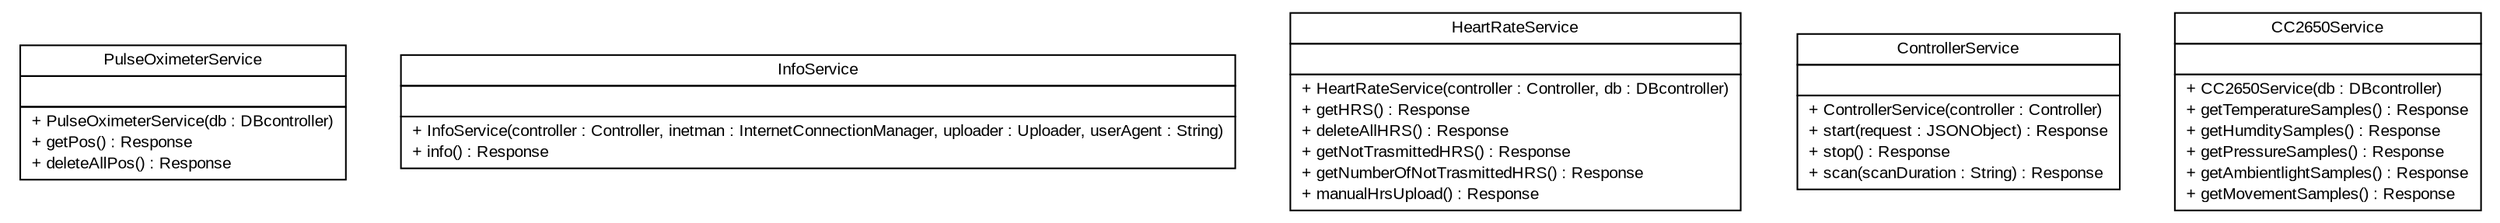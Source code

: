 #!/usr/local/bin/dot
#
# Class diagram 
# Generated by UMLGraph version R5_6 (http://www.umlgraph.org/)
#

digraph G {
	edge [fontname="arial",fontsize=10,labelfontname="arial",labelfontsize=10];
	node [fontname="arial",fontsize=10,shape=plaintext];
	nodesep=0.25;
	ranksep=0.5;
	// de.fhg.fit.biomos.sensorplatform.restservices.PulseOximeterService
	c189 [label=<<table title="de.fhg.fit.biomos.sensorplatform.restservices.PulseOximeterService" border="0" cellborder="1" cellspacing="0" cellpadding="2" port="p" href="./PulseOximeterService.html">
		<tr><td><table border="0" cellspacing="0" cellpadding="1">
<tr><td align="center" balign="center"> PulseOximeterService </td></tr>
		</table></td></tr>
		<tr><td><table border="0" cellspacing="0" cellpadding="1">
<tr><td align="left" balign="left">  </td></tr>
		</table></td></tr>
		<tr><td><table border="0" cellspacing="0" cellpadding="1">
<tr><td align="left" balign="left"> + PulseOximeterService(db : DBcontroller) </td></tr>
<tr><td align="left" balign="left"> + getPos() : Response </td></tr>
<tr><td align="left" balign="left"> + deleteAllPos() : Response </td></tr>
		</table></td></tr>
		</table>>, URL="./PulseOximeterService.html", fontname="arial", fontcolor="black", fontsize=10.0];
	// de.fhg.fit.biomos.sensorplatform.restservices.InfoService
	c190 [label=<<table title="de.fhg.fit.biomos.sensorplatform.restservices.InfoService" border="0" cellborder="1" cellspacing="0" cellpadding="2" port="p" href="./InfoService.html">
		<tr><td><table border="0" cellspacing="0" cellpadding="1">
<tr><td align="center" balign="center"> InfoService </td></tr>
		</table></td></tr>
		<tr><td><table border="0" cellspacing="0" cellpadding="1">
<tr><td align="left" balign="left">  </td></tr>
		</table></td></tr>
		<tr><td><table border="0" cellspacing="0" cellpadding="1">
<tr><td align="left" balign="left"> + InfoService(controller : Controller, inetman : InternetConnectionManager, uploader : Uploader, userAgent : String) </td></tr>
<tr><td align="left" balign="left"> + info() : Response </td></tr>
		</table></td></tr>
		</table>>, URL="./InfoService.html", fontname="arial", fontcolor="black", fontsize=10.0];
	// de.fhg.fit.biomos.sensorplatform.restservices.HeartRateService
	c191 [label=<<table title="de.fhg.fit.biomos.sensorplatform.restservices.HeartRateService" border="0" cellborder="1" cellspacing="0" cellpadding="2" port="p" href="./HeartRateService.html">
		<tr><td><table border="0" cellspacing="0" cellpadding="1">
<tr><td align="center" balign="center"> HeartRateService </td></tr>
		</table></td></tr>
		<tr><td><table border="0" cellspacing="0" cellpadding="1">
<tr><td align="left" balign="left">  </td></tr>
		</table></td></tr>
		<tr><td><table border="0" cellspacing="0" cellpadding="1">
<tr><td align="left" balign="left"> + HeartRateService(controller : Controller, db : DBcontroller) </td></tr>
<tr><td align="left" balign="left"> + getHRS() : Response </td></tr>
<tr><td align="left" balign="left"> + deleteAllHRS() : Response </td></tr>
<tr><td align="left" balign="left"> + getNotTrasmittedHRS() : Response </td></tr>
<tr><td align="left" balign="left"> + getNumberOfNotTrasmittedHRS() : Response </td></tr>
<tr><td align="left" balign="left"> + manualHrsUpload() : Response </td></tr>
		</table></td></tr>
		</table>>, URL="./HeartRateService.html", fontname="arial", fontcolor="black", fontsize=10.0];
	// de.fhg.fit.biomos.sensorplatform.restservices.ControllerService
	c192 [label=<<table title="de.fhg.fit.biomos.sensorplatform.restservices.ControllerService" border="0" cellborder="1" cellspacing="0" cellpadding="2" port="p" href="./ControllerService.html">
		<tr><td><table border="0" cellspacing="0" cellpadding="1">
<tr><td align="center" balign="center"> ControllerService </td></tr>
		</table></td></tr>
		<tr><td><table border="0" cellspacing="0" cellpadding="1">
<tr><td align="left" balign="left">  </td></tr>
		</table></td></tr>
		<tr><td><table border="0" cellspacing="0" cellpadding="1">
<tr><td align="left" balign="left"> + ControllerService(controller : Controller) </td></tr>
<tr><td align="left" balign="left"> + start(request : JSONObject) : Response </td></tr>
<tr><td align="left" balign="left"> + stop() : Response </td></tr>
<tr><td align="left" balign="left"> + scan(scanDuration : String) : Response </td></tr>
		</table></td></tr>
		</table>>, URL="./ControllerService.html", fontname="arial", fontcolor="black", fontsize=10.0];
	// de.fhg.fit.biomos.sensorplatform.restservices.CC2650Service
	c193 [label=<<table title="de.fhg.fit.biomos.sensorplatform.restservices.CC2650Service" border="0" cellborder="1" cellspacing="0" cellpadding="2" port="p" href="./CC2650Service.html">
		<tr><td><table border="0" cellspacing="0" cellpadding="1">
<tr><td align="center" balign="center"> CC2650Service </td></tr>
		</table></td></tr>
		<tr><td><table border="0" cellspacing="0" cellpadding="1">
<tr><td align="left" balign="left">  </td></tr>
		</table></td></tr>
		<tr><td><table border="0" cellspacing="0" cellpadding="1">
<tr><td align="left" balign="left"> + CC2650Service(db : DBcontroller) </td></tr>
<tr><td align="left" balign="left"> + getTemperatureSamples() : Response </td></tr>
<tr><td align="left" balign="left"> + getHumditySamples() : Response </td></tr>
<tr><td align="left" balign="left"> + getPressureSamples() : Response </td></tr>
<tr><td align="left" balign="left"> + getAmbientlightSamples() : Response </td></tr>
<tr><td align="left" balign="left"> + getMovementSamples() : Response </td></tr>
		</table></td></tr>
		</table>>, URL="./CC2650Service.html", fontname="arial", fontcolor="black", fontsize=10.0];
}

